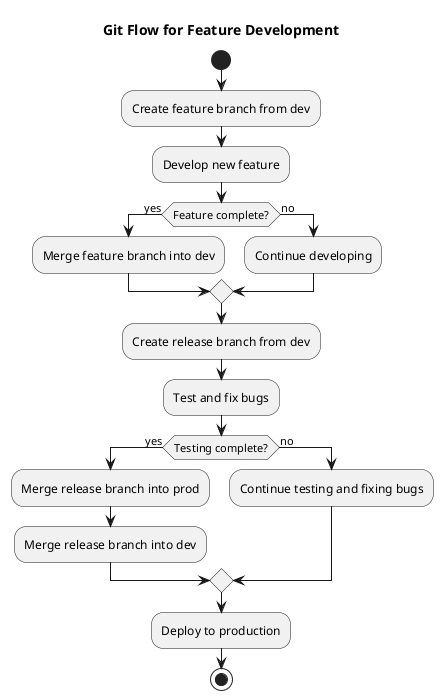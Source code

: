 @startuml
title Git Flow for Feature Development

start

:Create feature branch from dev;
:Develop new feature;

if (Feature complete?) then (yes)
  :Merge feature branch into dev;
else (no)
  :Continue developing;
endif

:Create release branch from dev;
:Test and fix bugs;

if (Testing complete?) then (yes)
  :Merge release branch into prod;
  :Merge release branch into dev;
else (no)
  :Continue testing and fixing bugs;
endif

:Deploy to production;

stop

@enduml
